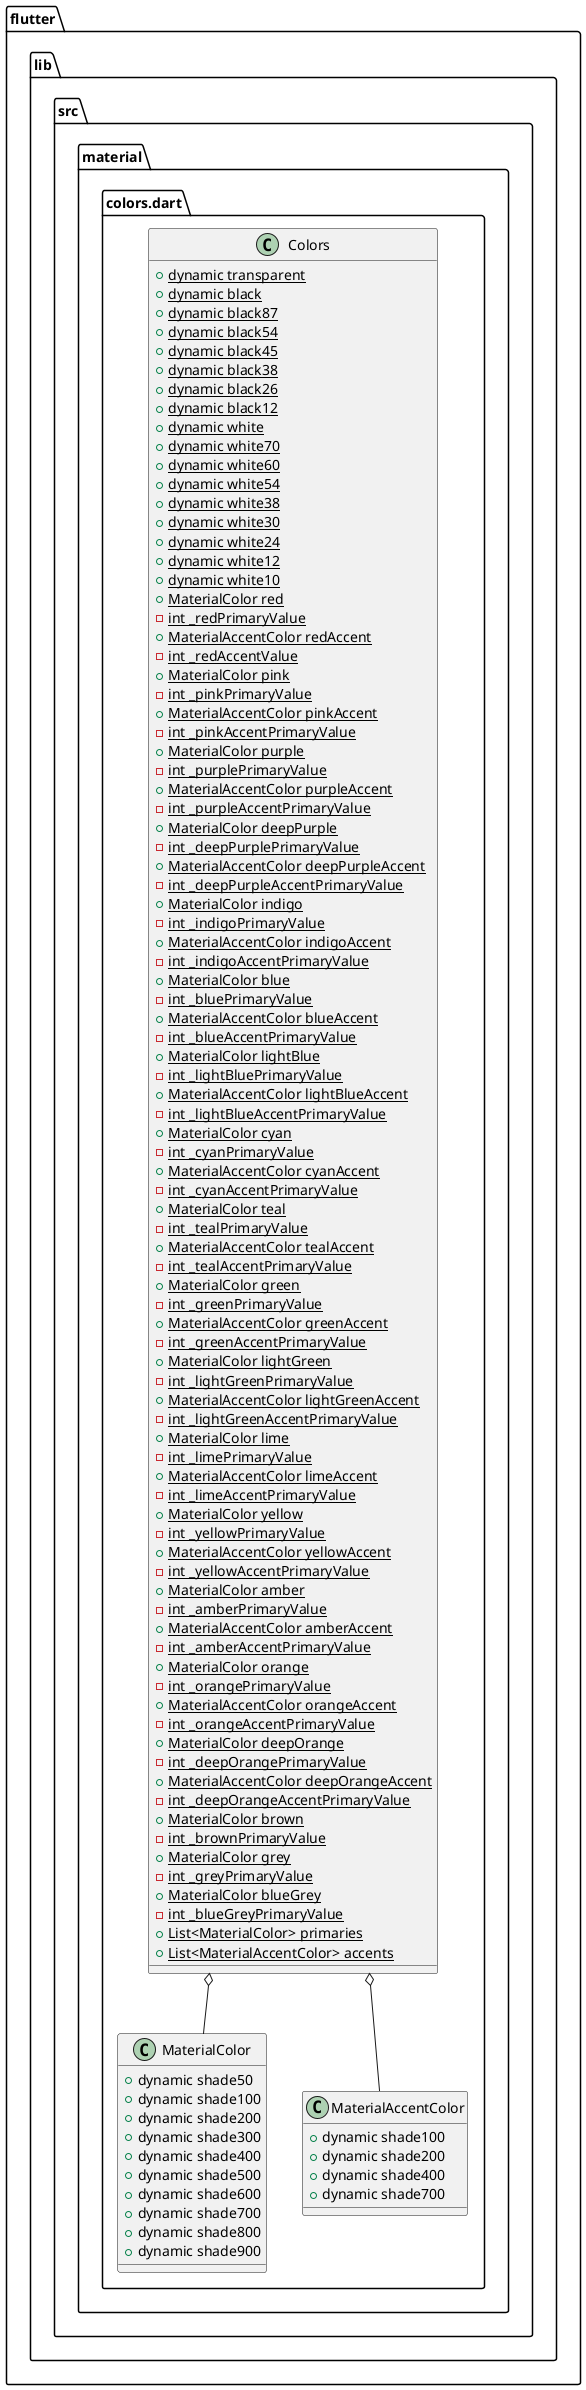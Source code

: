 @startuml
set namespaceSeparator ::

class "flutter::lib::src::material::colors.dart::MaterialColor" {
  +dynamic shade50
  +dynamic shade100
  +dynamic shade200
  +dynamic shade300
  +dynamic shade400
  +dynamic shade500
  +dynamic shade600
  +dynamic shade700
  +dynamic shade800
  +dynamic shade900
}

class "flutter::lib::src::material::colors.dart::MaterialAccentColor" {
  +dynamic shade100
  +dynamic shade200
  +dynamic shade400
  +dynamic shade700
}

class "flutter::lib::src::material::colors.dart::Colors" {
  {static} +dynamic transparent
  {static} +dynamic black
  {static} +dynamic black87
  {static} +dynamic black54
  {static} +dynamic black45
  {static} +dynamic black38
  {static} +dynamic black26
  {static} +dynamic black12
  {static} +dynamic white
  {static} +dynamic white70
  {static} +dynamic white60
  {static} +dynamic white54
  {static} +dynamic white38
  {static} +dynamic white30
  {static} +dynamic white24
  {static} +dynamic white12
  {static} +dynamic white10
  {static} +MaterialColor red
  {static} -int _redPrimaryValue
  {static} +MaterialAccentColor redAccent
  {static} -int _redAccentValue
  {static} +MaterialColor pink
  {static} -int _pinkPrimaryValue
  {static} +MaterialAccentColor pinkAccent
  {static} -int _pinkAccentPrimaryValue
  {static} +MaterialColor purple
  {static} -int _purplePrimaryValue
  {static} +MaterialAccentColor purpleAccent
  {static} -int _purpleAccentPrimaryValue
  {static} +MaterialColor deepPurple
  {static} -int _deepPurplePrimaryValue
  {static} +MaterialAccentColor deepPurpleAccent
  {static} -int _deepPurpleAccentPrimaryValue
  {static} +MaterialColor indigo
  {static} -int _indigoPrimaryValue
  {static} +MaterialAccentColor indigoAccent
  {static} -int _indigoAccentPrimaryValue
  {static} +MaterialColor blue
  {static} -int _bluePrimaryValue
  {static} +MaterialAccentColor blueAccent
  {static} -int _blueAccentPrimaryValue
  {static} +MaterialColor lightBlue
  {static} -int _lightBluePrimaryValue
  {static} +MaterialAccentColor lightBlueAccent
  {static} -int _lightBlueAccentPrimaryValue
  {static} +MaterialColor cyan
  {static} -int _cyanPrimaryValue
  {static} +MaterialAccentColor cyanAccent
  {static} -int _cyanAccentPrimaryValue
  {static} +MaterialColor teal
  {static} -int _tealPrimaryValue
  {static} +MaterialAccentColor tealAccent
  {static} -int _tealAccentPrimaryValue
  {static} +MaterialColor green
  {static} -int _greenPrimaryValue
  {static} +MaterialAccentColor greenAccent
  {static} -int _greenAccentPrimaryValue
  {static} +MaterialColor lightGreen
  {static} -int _lightGreenPrimaryValue
  {static} +MaterialAccentColor lightGreenAccent
  {static} -int _lightGreenAccentPrimaryValue
  {static} +MaterialColor lime
  {static} -int _limePrimaryValue
  {static} +MaterialAccentColor limeAccent
  {static} -int _limeAccentPrimaryValue
  {static} +MaterialColor yellow
  {static} -int _yellowPrimaryValue
  {static} +MaterialAccentColor yellowAccent
  {static} -int _yellowAccentPrimaryValue
  {static} +MaterialColor amber
  {static} -int _amberPrimaryValue
  {static} +MaterialAccentColor amberAccent
  {static} -int _amberAccentPrimaryValue
  {static} +MaterialColor orange
  {static} -int _orangePrimaryValue
  {static} +MaterialAccentColor orangeAccent
  {static} -int _orangeAccentPrimaryValue
  {static} +MaterialColor deepOrange
  {static} -int _deepOrangePrimaryValue
  {static} +MaterialAccentColor deepOrangeAccent
  {static} -int _deepOrangeAccentPrimaryValue
  {static} +MaterialColor brown
  {static} -int _brownPrimaryValue
  {static} +MaterialColor grey
  {static} -int _greyPrimaryValue
  {static} +MaterialColor blueGrey
  {static} -int _blueGreyPrimaryValue
  {static} +List<MaterialColor> primaries
  {static} +List<MaterialAccentColor> accents
}

"flutter::lib::src::material::colors.dart::Colors" o-- "flutter::lib::src::material::colors.dart::MaterialColor"
"flutter::lib::src::material::colors.dart::Colors" o-- "flutter::lib::src::material::colors.dart::MaterialAccentColor"


@enduml